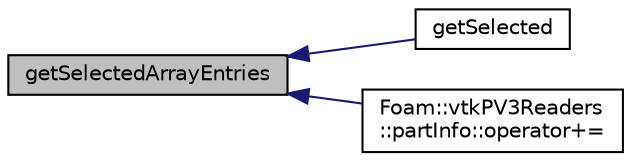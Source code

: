 digraph "getSelectedArrayEntries"
{
  bgcolor="transparent";
  edge [fontname="Helvetica",fontsize="10",labelfontname="Helvetica",labelfontsize="10"];
  node [fontname="Helvetica",fontsize="10",shape=record];
  rankdir="LR";
  Node368 [label="getSelectedArrayEntries",height=0.2,width=0.4,color="black", fillcolor="grey75", style="filled", fontcolor="black"];
  Node368 -> Node369 [dir="back",color="midnightblue",fontsize="10",style="solid",fontname="Helvetica"];
  Node369 [label="getSelected",height=0.2,width=0.4,color="black",URL="$a21932.html#afd46ec079f14b850972d32e70a331e03",tooltip="Retrieve a sub-list of the current selections. "];
  Node368 -> Node370 [dir="back",color="midnightblue",fontsize="10",style="solid",fontname="Helvetica"];
  Node370 [label="Foam::vtkPV3Readers\l::partInfo::operator+=",height=0.2,width=0.4,color="black",URL="$a32841.html#a351eab0b4f6196620a7179462023d117",tooltip="Increment the size. "];
}
